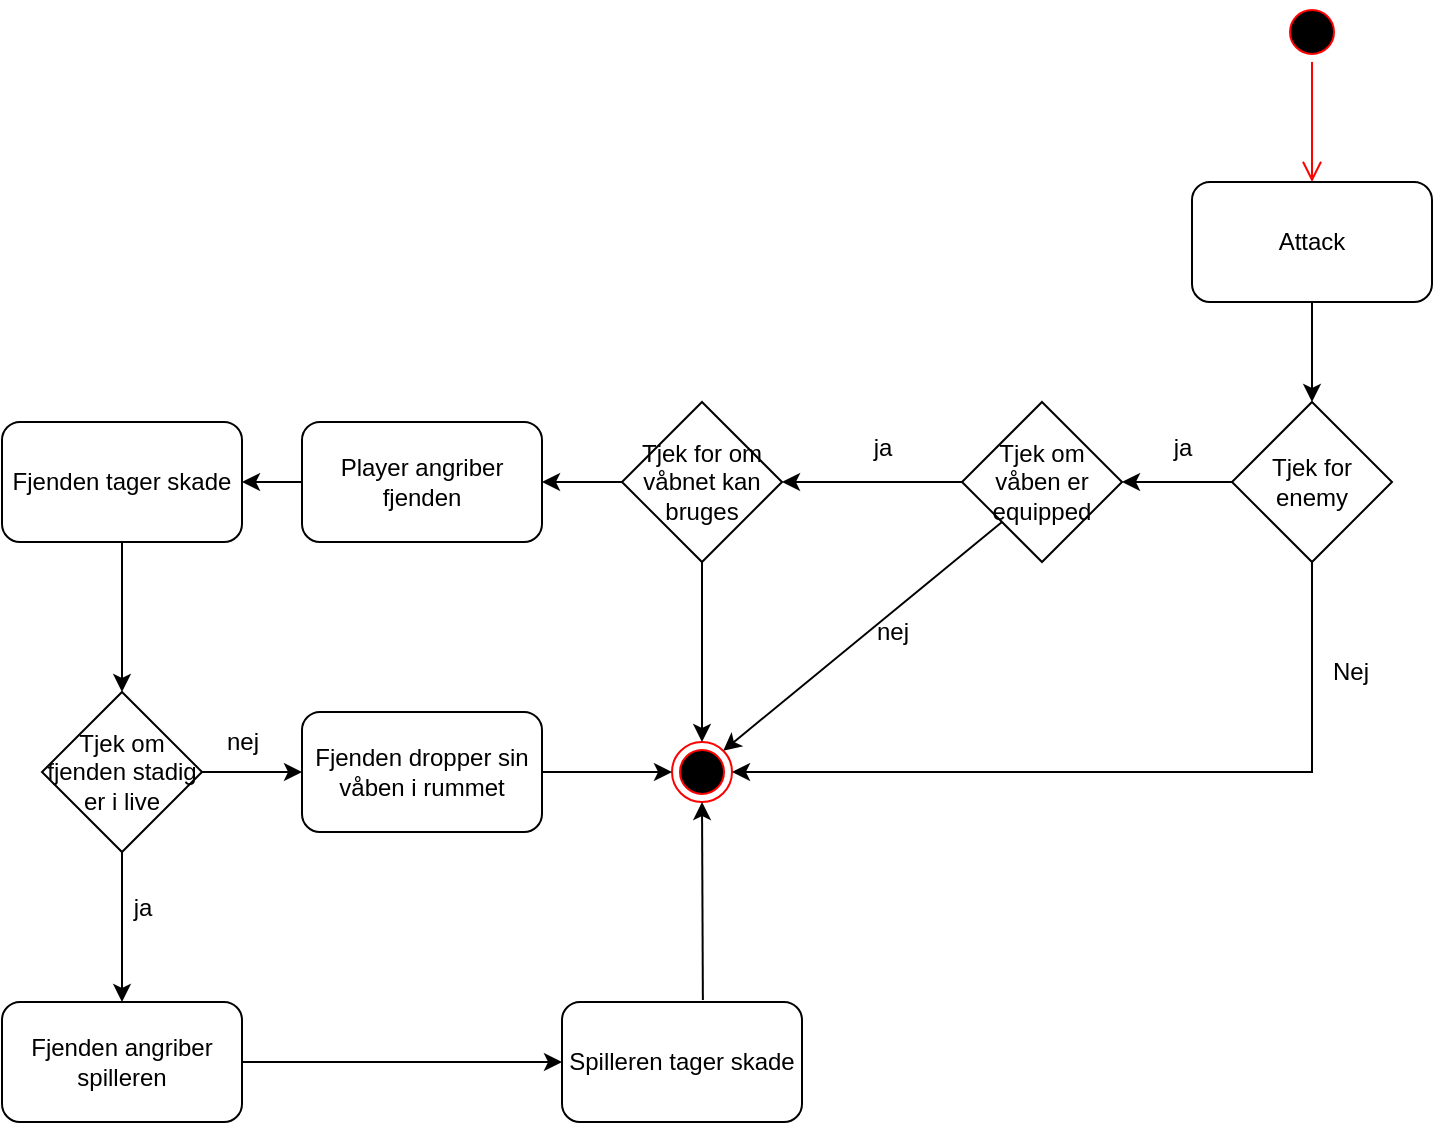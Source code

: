 <mxfile version="24.7.16">
  <diagram name="Side-1" id="CH3HlNWA8KkId1LWTNFl">
    <mxGraphModel dx="1050" dy="565" grid="1" gridSize="10" guides="1" tooltips="1" connect="1" arrows="1" fold="1" page="1" pageScale="1" pageWidth="827" pageHeight="1169" math="0" shadow="0">
      <root>
        <mxCell id="0" />
        <mxCell id="1" parent="0" />
        <mxCell id="9Zr2iPIZ8Dd4xAfSisfv-5" value="" style="ellipse;html=1;shape=startState;fillColor=#000000;strokeColor=#ff0000;" vertex="1" parent="1">
          <mxGeometry x="690" y="70" width="30" height="30" as="geometry" />
        </mxCell>
        <mxCell id="9Zr2iPIZ8Dd4xAfSisfv-6" value="" style="edgeStyle=orthogonalEdgeStyle;html=1;verticalAlign=bottom;endArrow=open;endSize=8;strokeColor=#ff0000;rounded=0;" edge="1" source="9Zr2iPIZ8Dd4xAfSisfv-5" parent="1">
          <mxGeometry relative="1" as="geometry">
            <mxPoint x="705" y="160" as="targetPoint" />
          </mxGeometry>
        </mxCell>
        <mxCell id="9Zr2iPIZ8Dd4xAfSisfv-7" value="Attack" style="rounded=1;whiteSpace=wrap;html=1;" vertex="1" parent="1">
          <mxGeometry x="645" y="160" width="120" height="60" as="geometry" />
        </mxCell>
        <mxCell id="9Zr2iPIZ8Dd4xAfSisfv-8" value="" style="endArrow=classic;html=1;rounded=0;exitX=0.5;exitY=1;exitDx=0;exitDy=0;" edge="1" parent="1" source="9Zr2iPIZ8Dd4xAfSisfv-7">
          <mxGeometry width="50" height="50" relative="1" as="geometry">
            <mxPoint x="680" y="270" as="sourcePoint" />
            <mxPoint x="705" y="270" as="targetPoint" />
          </mxGeometry>
        </mxCell>
        <mxCell id="9Zr2iPIZ8Dd4xAfSisfv-9" value="Tjek for enemy" style="rhombus;whiteSpace=wrap;html=1;" vertex="1" parent="1">
          <mxGeometry x="665" y="270" width="80" height="80" as="geometry" />
        </mxCell>
        <mxCell id="9Zr2iPIZ8Dd4xAfSisfv-10" value="" style="ellipse;html=1;shape=endState;fillColor=#000000;strokeColor=#ff0000;" vertex="1" parent="1">
          <mxGeometry x="385" y="440" width="30" height="30" as="geometry" />
        </mxCell>
        <mxCell id="9Zr2iPIZ8Dd4xAfSisfv-12" value="" style="endArrow=classic;html=1;rounded=0;entryX=1;entryY=0.5;entryDx=0;entryDy=0;exitX=0.5;exitY=1;exitDx=0;exitDy=0;" edge="1" parent="1" source="9Zr2iPIZ8Dd4xAfSisfv-9" target="9Zr2iPIZ8Dd4xAfSisfv-10">
          <mxGeometry width="50" height="50" relative="1" as="geometry">
            <mxPoint x="680" y="410" as="sourcePoint" />
            <mxPoint x="730" y="360" as="targetPoint" />
            <Array as="points">
              <mxPoint x="705" y="455" />
            </Array>
          </mxGeometry>
        </mxCell>
        <mxCell id="9Zr2iPIZ8Dd4xAfSisfv-13" value="Nej" style="text;html=1;align=center;verticalAlign=middle;resizable=0;points=[];autosize=1;strokeColor=none;fillColor=none;" vertex="1" parent="1">
          <mxGeometry x="704" y="390" width="40" height="30" as="geometry" />
        </mxCell>
        <mxCell id="9Zr2iPIZ8Dd4xAfSisfv-14" value="Tjek om våben er equipped" style="rhombus;whiteSpace=wrap;html=1;" vertex="1" parent="1">
          <mxGeometry x="530" y="270" width="80" height="80" as="geometry" />
        </mxCell>
        <mxCell id="9Zr2iPIZ8Dd4xAfSisfv-16" value="" style="endArrow=classic;html=1;rounded=0;entryX=1;entryY=0.5;entryDx=0;entryDy=0;exitX=0;exitY=0.5;exitDx=0;exitDy=0;" edge="1" parent="1" source="9Zr2iPIZ8Dd4xAfSisfv-9" target="9Zr2iPIZ8Dd4xAfSisfv-14">
          <mxGeometry width="50" height="50" relative="1" as="geometry">
            <mxPoint x="660" y="310" as="sourcePoint" />
            <mxPoint x="730" y="360" as="targetPoint" />
          </mxGeometry>
        </mxCell>
        <mxCell id="9Zr2iPIZ8Dd4xAfSisfv-17" value="ja" style="text;html=1;align=center;verticalAlign=middle;resizable=0;points=[];autosize=1;strokeColor=none;fillColor=none;" vertex="1" parent="1">
          <mxGeometry x="625" y="278" width="30" height="30" as="geometry" />
        </mxCell>
        <mxCell id="9Zr2iPIZ8Dd4xAfSisfv-21" value="nej" style="text;html=1;align=center;verticalAlign=middle;resizable=0;points=[];autosize=1;strokeColor=none;fillColor=none;" vertex="1" parent="1">
          <mxGeometry x="475" y="370" width="40" height="30" as="geometry" />
        </mxCell>
        <mxCell id="9Zr2iPIZ8Dd4xAfSisfv-23" value="" style="endArrow=classic;html=1;rounded=0;exitX=0;exitY=0.5;exitDx=0;exitDy=0;" edge="1" parent="1" source="9Zr2iPIZ8Dd4xAfSisfv-14">
          <mxGeometry width="50" height="50" relative="1" as="geometry">
            <mxPoint x="520" y="470" as="sourcePoint" />
            <mxPoint x="440" y="310" as="targetPoint" />
          </mxGeometry>
        </mxCell>
        <mxCell id="9Zr2iPIZ8Dd4xAfSisfv-24" value="ja" style="text;html=1;align=center;verticalAlign=middle;resizable=0;points=[];autosize=1;strokeColor=none;fillColor=none;" vertex="1" parent="1">
          <mxGeometry x="475" y="278" width="30" height="30" as="geometry" />
        </mxCell>
        <mxCell id="9Zr2iPIZ8Dd4xAfSisfv-25" value="Tjek for om våbnet kan bruges" style="rhombus;whiteSpace=wrap;html=1;" vertex="1" parent="1">
          <mxGeometry x="360" y="270" width="80" height="80" as="geometry" />
        </mxCell>
        <mxCell id="9Zr2iPIZ8Dd4xAfSisfv-27" value="nej" style="text;html=1;align=center;verticalAlign=middle;resizable=0;points=[];autosize=1;strokeColor=none;fillColor=none;" vertex="1" parent="1">
          <mxGeometry x="150" y="425" width="40" height="30" as="geometry" />
        </mxCell>
        <mxCell id="9Zr2iPIZ8Dd4xAfSisfv-28" value="" style="endArrow=classic;html=1;rounded=0;exitX=0;exitY=0.5;exitDx=0;exitDy=0;" edge="1" parent="1" source="9Zr2iPIZ8Dd4xAfSisfv-25" target="9Zr2iPIZ8Dd4xAfSisfv-29">
          <mxGeometry width="50" height="50" relative="1" as="geometry">
            <mxPoint x="250" y="400" as="sourcePoint" />
            <mxPoint x="280" y="310" as="targetPoint" />
          </mxGeometry>
        </mxCell>
        <mxCell id="9Zr2iPIZ8Dd4xAfSisfv-29" value="Player angriber fjenden" style="rounded=1;whiteSpace=wrap;html=1;" vertex="1" parent="1">
          <mxGeometry x="200" y="280" width="120" height="60" as="geometry" />
        </mxCell>
        <mxCell id="9Zr2iPIZ8Dd4xAfSisfv-30" value="Fjenden tager skade" style="rounded=1;whiteSpace=wrap;html=1;" vertex="1" parent="1">
          <mxGeometry x="50" y="280" width="120" height="60" as="geometry" />
        </mxCell>
        <mxCell id="9Zr2iPIZ8Dd4xAfSisfv-31" value="" style="endArrow=classic;html=1;rounded=0;entryX=1;entryY=0.5;entryDx=0;entryDy=0;exitX=0;exitY=0.5;exitDx=0;exitDy=0;" edge="1" parent="1" source="9Zr2iPIZ8Dd4xAfSisfv-29" target="9Zr2iPIZ8Dd4xAfSisfv-30">
          <mxGeometry width="50" height="50" relative="1" as="geometry">
            <mxPoint x="250" y="400" as="sourcePoint" />
            <mxPoint x="300" y="350" as="targetPoint" />
          </mxGeometry>
        </mxCell>
        <mxCell id="9Zr2iPIZ8Dd4xAfSisfv-32" value="Tjek om fjenden stadig er i live" style="rhombus;whiteSpace=wrap;html=1;" vertex="1" parent="1">
          <mxGeometry x="70" y="415" width="80" height="80" as="geometry" />
        </mxCell>
        <mxCell id="9Zr2iPIZ8Dd4xAfSisfv-33" value="" style="endArrow=classic;html=1;rounded=0;entryX=0.5;entryY=0;entryDx=0;entryDy=0;exitX=0.5;exitY=1;exitDx=0;exitDy=0;" edge="1" parent="1" source="9Zr2iPIZ8Dd4xAfSisfv-25" target="9Zr2iPIZ8Dd4xAfSisfv-10">
          <mxGeometry width="50" height="50" relative="1" as="geometry">
            <mxPoint x="290" y="430" as="sourcePoint" />
            <mxPoint x="340" y="380" as="targetPoint" />
          </mxGeometry>
        </mxCell>
        <mxCell id="9Zr2iPIZ8Dd4xAfSisfv-35" value="" style="endArrow=classic;html=1;rounded=0;exitX=0;exitY=1;exitDx=0;exitDy=0;entryX=1;entryY=0;entryDx=0;entryDy=0;" edge="1" parent="1" source="9Zr2iPIZ8Dd4xAfSisfv-14" target="9Zr2iPIZ8Dd4xAfSisfv-10">
          <mxGeometry width="50" height="50" relative="1" as="geometry">
            <mxPoint x="290" y="430" as="sourcePoint" />
            <mxPoint x="340" y="380" as="targetPoint" />
          </mxGeometry>
        </mxCell>
        <mxCell id="9Zr2iPIZ8Dd4xAfSisfv-36" value="" style="endArrow=classic;html=1;rounded=0;entryX=0.5;entryY=0;entryDx=0;entryDy=0;exitX=0.5;exitY=1;exitDx=0;exitDy=0;" edge="1" parent="1" source="9Zr2iPIZ8Dd4xAfSisfv-30" target="9Zr2iPIZ8Dd4xAfSisfv-32">
          <mxGeometry width="50" height="50" relative="1" as="geometry">
            <mxPoint x="290" y="460" as="sourcePoint" />
            <mxPoint x="340" y="410" as="targetPoint" />
          </mxGeometry>
        </mxCell>
        <mxCell id="9Zr2iPIZ8Dd4xAfSisfv-38" value="" style="endArrow=classic;html=1;rounded=0;entryX=0;entryY=0.5;entryDx=0;entryDy=0;exitX=1;exitY=0.5;exitDx=0;exitDy=0;" edge="1" parent="1" source="9Zr2iPIZ8Dd4xAfSisfv-32" target="9Zr2iPIZ8Dd4xAfSisfv-43">
          <mxGeometry width="50" height="50" relative="1" as="geometry">
            <mxPoint x="262.5" y="538" as="sourcePoint" />
            <mxPoint x="497.5" y="538" as="targetPoint" />
          </mxGeometry>
        </mxCell>
        <mxCell id="9Zr2iPIZ8Dd4xAfSisfv-39" value="" style="endArrow=classic;html=1;rounded=0;exitX=0.5;exitY=1;exitDx=0;exitDy=0;" edge="1" parent="1" source="9Zr2iPIZ8Dd4xAfSisfv-32">
          <mxGeometry width="50" height="50" relative="1" as="geometry">
            <mxPoint x="290" y="520" as="sourcePoint" />
            <mxPoint x="110" y="570" as="targetPoint" />
          </mxGeometry>
        </mxCell>
        <mxCell id="9Zr2iPIZ8Dd4xAfSisfv-40" value="nej" style="text;html=1;align=center;verticalAlign=middle;resizable=0;points=[];autosize=1;strokeColor=none;fillColor=none;" vertex="1" parent="1">
          <mxGeometry x="230" y="428" width="40" height="30" as="geometry" />
        </mxCell>
        <mxCell id="9Zr2iPIZ8Dd4xAfSisfv-41" value="ja" style="text;html=1;align=center;verticalAlign=middle;resizable=0;points=[];autosize=1;strokeColor=none;fillColor=none;" vertex="1" parent="1">
          <mxGeometry x="105" y="508" width="30" height="30" as="geometry" />
        </mxCell>
        <mxCell id="9Zr2iPIZ8Dd4xAfSisfv-42" value="Fjenden angriber spilleren" style="rounded=1;whiteSpace=wrap;html=1;" vertex="1" parent="1">
          <mxGeometry x="50" y="570" width="120" height="60" as="geometry" />
        </mxCell>
        <mxCell id="9Zr2iPIZ8Dd4xAfSisfv-44" value="" style="edgeStyle=orthogonalEdgeStyle;rounded=0;orthogonalLoop=1;jettySize=auto;html=1;" edge="1" parent="1" source="9Zr2iPIZ8Dd4xAfSisfv-43" target="9Zr2iPIZ8Dd4xAfSisfv-10">
          <mxGeometry relative="1" as="geometry" />
        </mxCell>
        <mxCell id="9Zr2iPIZ8Dd4xAfSisfv-43" value="Fjenden dropper sin våben i rummet" style="rounded=1;whiteSpace=wrap;html=1;" vertex="1" parent="1">
          <mxGeometry x="200" y="425" width="120" height="60" as="geometry" />
        </mxCell>
        <mxCell id="9Zr2iPIZ8Dd4xAfSisfv-47" value="" style="endArrow=classic;html=1;rounded=0;entryX=0;entryY=0.5;entryDx=0;entryDy=0;exitX=1;exitY=0.5;exitDx=0;exitDy=0;" edge="1" parent="1" source="9Zr2iPIZ8Dd4xAfSisfv-42" target="9Zr2iPIZ8Dd4xAfSisfv-48">
          <mxGeometry width="50" height="50" relative="1" as="geometry">
            <mxPoint x="290" y="520" as="sourcePoint" />
            <mxPoint x="280" y="600" as="targetPoint" />
          </mxGeometry>
        </mxCell>
        <mxCell id="9Zr2iPIZ8Dd4xAfSisfv-48" value="Spilleren tager skade" style="rounded=1;whiteSpace=wrap;html=1;" vertex="1" parent="1">
          <mxGeometry x="330" y="570" width="120" height="60" as="geometry" />
        </mxCell>
        <mxCell id="9Zr2iPIZ8Dd4xAfSisfv-49" value="" style="endArrow=classic;html=1;rounded=0;entryX=0.5;entryY=1;entryDx=0;entryDy=0;exitX=0.587;exitY=-0.017;exitDx=0;exitDy=0;exitPerimeter=0;" edge="1" parent="1" source="9Zr2iPIZ8Dd4xAfSisfv-48" target="9Zr2iPIZ8Dd4xAfSisfv-10">
          <mxGeometry width="50" height="50" relative="1" as="geometry">
            <mxPoint x="290" y="520" as="sourcePoint" />
            <mxPoint x="340" y="470" as="targetPoint" />
          </mxGeometry>
        </mxCell>
      </root>
    </mxGraphModel>
  </diagram>
</mxfile>
